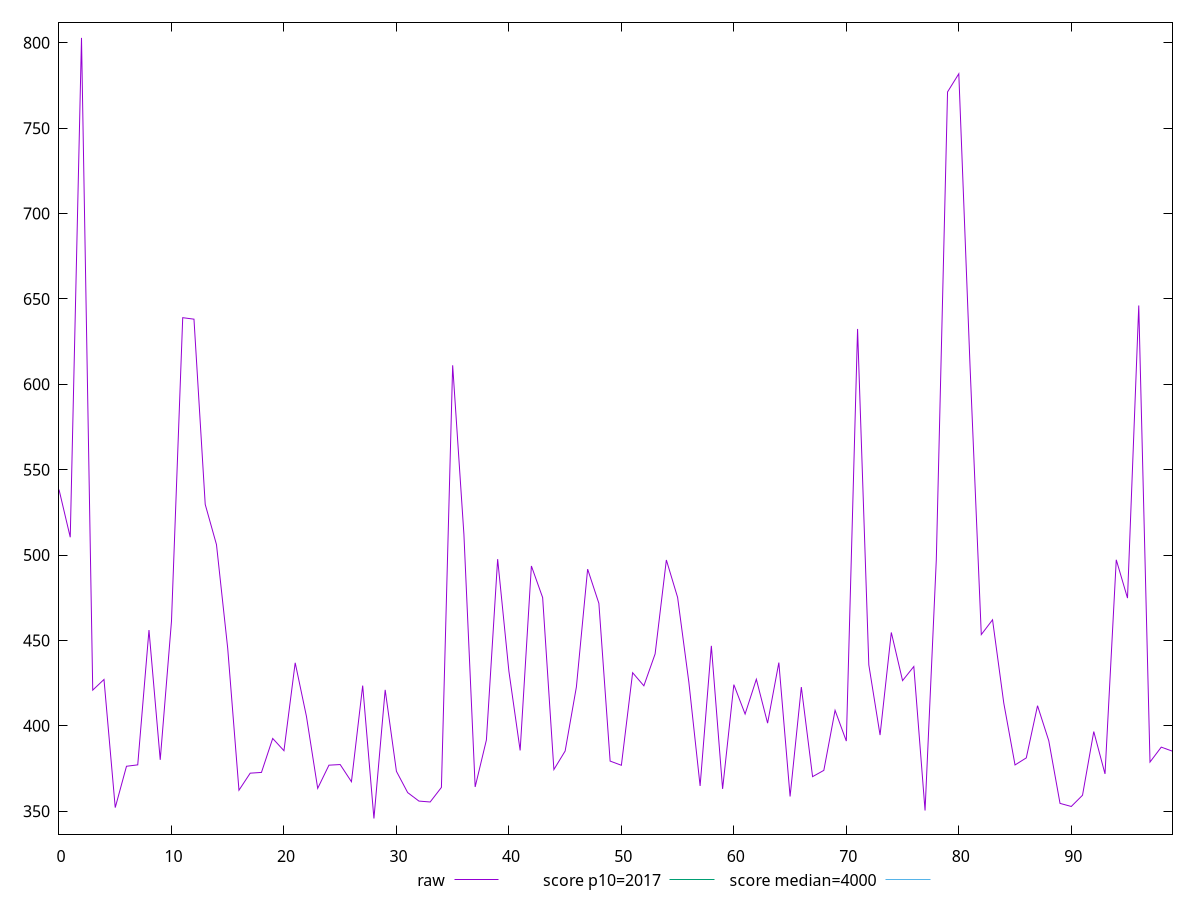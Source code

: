 reset

$raw <<EOF
0 538.3839999999998
1 510.44399999999996
2 802.8560000000007
3 420.9120000000001
4 427.1559999999999
5 352.12
6 376.32399999999996
7 377.152
8 456.08
9 380.10799999999995
10 461.2040000000002
11 639.0200000000002
12 638.1480000000003
13 529.6680000000002
14 506.15200000000027
15 445.36800000000017
16 362.2959999999999
17 372.28399999999993
18 372.7160000000001
19 392.6160000000001
20 385.44
21 436.9200000000002
22 405.52400000000006
23 363.38400000000007
24 376.9639999999997
25 377.32800000000003
26 367.27199999999993
27 423.55200000000013
28 345.72400000000005
29 421.08
30 373.364
31 360.90400000000017
32 355.932
33 355.40799999999996
34 363.93600000000004
35 611.1280000000004
36 512.156
37 364.21599999999995
38 391.724
39 497.62000000000023
40 431.95600000000013
41 385.592
42 493.6120000000002
43 475.1160000000003
44 374.3960000000001
45 385.24399999999997
46 422.7240000000001
47 491.768
48 471.7200000000001
49 379.35600000000005
50 376.90400000000005
51 431.11199999999997
52 423.44800000000015
53 442.1240000000001
54 497.12800000000004
55 475.1960000000001
56 425.54
57 364.78800000000007
58 446.8319999999999
59 363.064
60 424.1280000000001
61 406.91600000000005
62 427.2759999999999
63 401.568
64 437.0360000000001
65 358.63199999999995
66 422.71999999999997
67 370.24799999999993
68 373.9199999999999
69 409.06800000000015
70 391.068
71 632.4320000000002
72 435.692
73 394.58799999999997
74 454.688
75 426.47999999999996
76 434.7399999999999
77 350.4079999999999
78 497.24800000000016
79 771.2240000000003
80 781.8640000000007
81 610.6840000000005
82 453.44000000000005
83 462.1000000000001
84 413.29200000000003
85 377.092
86 381.232
87 411.788
88 391.26800000000003
89 354.59200000000004
90 352.78000000000003
91 359.352
92 396.652
93 371.844
94 497.24000000000007
95 474.8040000000002
96 646.152
97 378.78799999999984
98 387.52000000000004
99 385.1480000000001
EOF

set key outside below
set xrange [0:99]
set yrange [336.58136:811.9986400000007]
set trange [336.58136:811.9986400000007]
set terminal svg size 640, 500 enhanced background rgb 'white'
set output "report_00019_2021-02-10T18-14-37.922Z//mainthread-work-breakdown/samples/pages+cached+noadtech+nomedia+nocss/raw/values.svg"

plot $raw title "raw" with line, \
     2017 title "score p10=2017", \
     4000 title "score median=4000"

reset
